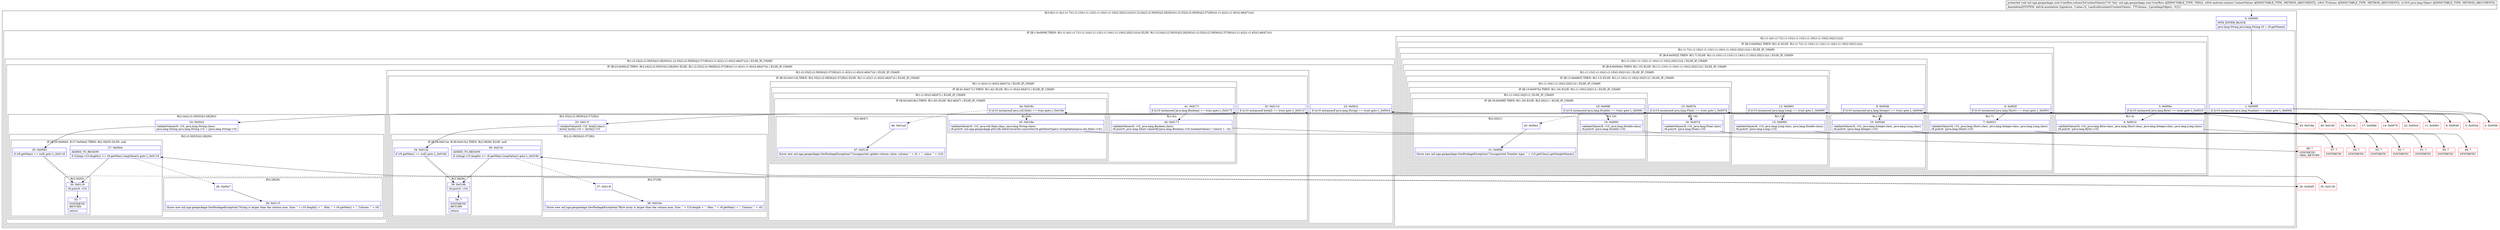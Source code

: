 digraph "CFG formil.nga.geopackage.user.UserRow.columnToContentValue(Landroid\/content\/ContentValues;Lmil\/nga\/geopackage\/user\/UserColumn;Ljava\/lang\/Object;)V" {
subgraph cluster_Region_306646382 {
label = "R(2:0|(1:(1:4)(1:(1:7)(1:(1:10)(1:(1:13)(1:(1:16)(1:(1:19)(2:20|21)))))))(1:(2:24|(2:(2:30|55)|(2:28|29)))(1:(2:33|(2:(2:39|56)|(2:37|38)))(1:(1:42)(1:(1:45)(2:46|47))))))";
node [shape=record,color=blue];
Node_0 [shape=record,label="{0\:\ 0x0000|MTH_ENTER_BLOCK\l|java.lang.String java.lang.String r0 = r9.getName()\l}"];
subgraph cluster_IfRegion_913191091 {
label = "IF [B:1:0x0009] THEN: R(1:(1:4)(1:(1:7)(1:(1:10)(1:(1:13)(1:(1:16)(1:(1:19)(2:20|21))))))) ELSE: R(1:(2:24|(2:(2:30|55)|(2:28|29)))(1:(2:33|(2:(2:39|56)|(2:37|38)))(1:(1:42)(1:(1:45)(2:46|47)))))";
node [shape=record,color=blue];
Node_1 [shape=record,label="{1\:\ 0x0009|if ((r10 instanceof java.lang.Number) == true) goto L_0x000b\l}"];
subgraph cluster_Region_1342844195 {
label = "R(1:(1:4)(1:(1:7)(1:(1:10)(1:(1:13)(1:(1:16)(1:(1:19)(2:20|21)))))))";
node [shape=record,color=blue];
subgraph cluster_IfRegion_1408809577 {
label = "IF [B:3:0x000e] THEN: R(1:4) ELSE: R(1:(1:7)(1:(1:10)(1:(1:13)(1:(1:16)(1:(1:19)(2:20|21))))))";
node [shape=record,color=blue];
Node_3 [shape=record,label="{3\:\ 0x000e|if ((r10 instanceof java.lang.Byte) == true) goto L_0x0010\l}"];
subgraph cluster_Region_304199254 {
label = "R(1:4)";
node [shape=record,color=blue];
Node_4 [shape=record,label="{4\:\ 0x0010|validateValue(r9, r10, java.lang.Byte.class, java.lang.Short.class, java.lang.Integer.class, java.lang.Long.class)\lr8.put(r0, (java.lang.Byte) r10)\l}"];
}
subgraph cluster_Region_92152726 {
label = "R(1:(1:7)(1:(1:10)(1:(1:13)(1:(1:16)(1:(1:19)(2:20|21)))))) | ELSE_IF_CHAIN\l";
node [shape=record,color=blue];
subgraph cluster_IfRegion_1112694818 {
label = "IF [B:6:0x002f] THEN: R(1:7) ELSE: R(1:(1:10)(1:(1:13)(1:(1:16)(1:(1:19)(2:20|21))))) | ELSE_IF_CHAIN\l";
node [shape=record,color=blue];
Node_6 [shape=record,label="{6\:\ 0x002f|if ((r10 instanceof java.lang.Short) == true) goto L_0x0031\l}"];
subgraph cluster_Region_1070254024 {
label = "R(1:7)";
node [shape=record,color=blue];
Node_7 [shape=record,label="{7\:\ 0x0031|validateValue(r9, r10, java.lang.Short.class, java.lang.Integer.class, java.lang.Long.class)\lr8.put(r0, (java.lang.Short) r10)\l}"];
}
subgraph cluster_Region_1135619710 {
label = "R(1:(1:10)(1:(1:13)(1:(1:16)(1:(1:19)(2:20|21))))) | ELSE_IF_CHAIN\l";
node [shape=record,color=blue];
subgraph cluster_IfRegion_1435369363 {
label = "IF [B:9:0x004b] THEN: R(1:10) ELSE: R(1:(1:13)(1:(1:16)(1:(1:19)(2:20|21)))) | ELSE_IF_CHAIN\l";
node [shape=record,color=blue];
Node_9 [shape=record,label="{9\:\ 0x004b|if ((r10 instanceof java.lang.Integer) == true) goto L_0x004d\l}"];
subgraph cluster_Region_814851492 {
label = "R(1:10)";
node [shape=record,color=blue];
Node_10 [shape=record,label="{10\:\ 0x004d|validateValue(r9, r10, java.lang.Integer.class, java.lang.Long.class)\lr8.put(r0, (java.lang.Integer) r10)\l}"];
}
subgraph cluster_Region_555418663 {
label = "R(1:(1:13)(1:(1:16)(1:(1:19)(2:20|21)))) | ELSE_IF_CHAIN\l";
node [shape=record,color=blue];
subgraph cluster_IfRegion_1880699734 {
label = "IF [B:12:0x0063] THEN: R(1:13) ELSE: R(1:(1:16)(1:(1:19)(2:20|21))) | ELSE_IF_CHAIN\l";
node [shape=record,color=blue];
Node_12 [shape=record,label="{12\:\ 0x0063|if ((r10 instanceof java.lang.Long) == true) goto L_0x0065\l}"];
subgraph cluster_Region_446165669 {
label = "R(1:13)";
node [shape=record,color=blue];
Node_13 [shape=record,label="{13\:\ 0x0065|validateValue(r9, r10, java.lang.Long.class, java.lang.Double.class)\lr8.put(r0, (java.lang.Long) r10)\l}"];
}
subgraph cluster_Region_840446197 {
label = "R(1:(1:16)(1:(1:19)(2:20|21))) | ELSE_IF_CHAIN\l";
node [shape=record,color=blue];
subgraph cluster_IfRegion_139665474 {
label = "IF [B:15:0x007b] THEN: R(1:16) ELSE: R(1:(1:19)(2:20|21)) | ELSE_IF_CHAIN\l";
node [shape=record,color=blue];
Node_15 [shape=record,label="{15\:\ 0x007b|if ((r10 instanceof java.lang.Float) == true) goto L_0x007d\l}"];
subgraph cluster_Region_94069927 {
label = "R(1:16)";
node [shape=record,color=blue];
Node_16 [shape=record,label="{16\:\ 0x007d|validateValue(r9, r10, java.lang.Float.class)\lr8.put(r0, (java.lang.Float) r10)\l}"];
}
subgraph cluster_Region_1896884051 {
label = "R(1:(1:19)(2:20|21)) | ELSE_IF_CHAIN\l";
node [shape=record,color=blue];
subgraph cluster_IfRegion_1219111332 {
label = "IF [B:18:0x008f] THEN: R(1:19) ELSE: R(2:20|21) | ELSE_IF_CHAIN\l";
node [shape=record,color=blue];
Node_18 [shape=record,label="{18\:\ 0x008f|if ((r10 instanceof java.lang.Double) == true) goto L_0x0091\l}"];
subgraph cluster_Region_1812334427 {
label = "R(1:19)";
node [shape=record,color=blue];
Node_19 [shape=record,label="{19\:\ 0x0091|validateValue(r9, r10, java.lang.Double.class)\lr8.put(r0, (java.lang.Double) r10)\l}"];
}
subgraph cluster_Region_1002842076 {
label = "R(2:20|21)";
node [shape=record,color=blue];
Node_20 [shape=record,label="{20\:\ 0x00a1}"];
Node_21 [shape=record,label="{21\:\ 0x00bf|throw new mil.nga.geopackage.GeoPackageException(\"Unsupported Number type: \" + r10.getClass().getSimpleName())\l}"];
}
}
}
}
}
}
}
}
}
}
}
}
}
subgraph cluster_Region_705057238 {
label = "R(1:(2:24|(2:(2:30|55)|(2:28|29)))(1:(2:33|(2:(2:39|56)|(2:37|38)))(1:(1:42)(1:(1:45)(2:46|47))))) | ELSE_IF_CHAIN\l";
node [shape=record,color=blue];
subgraph cluster_IfRegion_1524416890 {
label = "IF [B:23:0x00c2] THEN: R(2:24|(2:(2:30|55)|(2:28|29))) ELSE: R(1:(2:33|(2:(2:39|56)|(2:37|38)))(1:(1:42)(1:(1:45)(2:46|47)))) | ELSE_IF_CHAIN\l";
node [shape=record,color=blue];
Node_23 [shape=record,label="{23\:\ 0x00c2|if ((r10 instanceof java.lang.String) == true) goto L_0x00c4\l}"];
subgraph cluster_Region_853838785 {
label = "R(2:24|(2:(2:30|55)|(2:28|29)))";
node [shape=record,color=blue];
Node_24 [shape=record,label="{24\:\ 0x00c4|validateValue(r9, r10, java.lang.String.class)\ljava.lang.String java.lang.String r10 = (java.lang.String) r10\l}"];
subgraph cluster_Region_1126315148 {
label = "R(2:(2:30|55)|(2:28|29))";
node [shape=record,color=blue];
subgraph cluster_IfRegion_558359049 {
label = "IF [B:25:0x00d3, B:27:0x00e4] THEN: R(2:30|55) ELSE: null";
node [shape=record,color=blue];
Node_25 [shape=record,label="{25\:\ 0x00d3|if (r9.getMax() == null) goto L_0x0116\l}"];
Node_27 [shape=record,label="{27\:\ 0x00e4|ADDED_TO_REGION\l|if (((long) r10.length()) \<= r9.getMax().longValue()) goto L_0x0116\l}"];
subgraph cluster_Region_1359422458 {
label = "R(2:30|55)";
node [shape=record,color=blue];
Node_30 [shape=record,label="{30\:\ 0x0116|r8.put(r0, r10)\l}"];
Node_55 [shape=record,label="{55\:\ ?|SYNTHETIC\lRETURN\l|return\l}"];
}
}
subgraph cluster_Region_1956704677 {
label = "R(2:28|29)";
node [shape=record,color=blue];
Node_28 [shape=record,label="{28\:\ 0x00e7}"];
Node_29 [shape=record,label="{29\:\ 0x0115|throw new mil.nga.geopackage.GeoPackageException(\"String is larger than the column max. Size: \" + r10.length() + \", Max: \" + r9.getMax() + \", Column: \" + r0)\l}"];
}
}
}
subgraph cluster_Region_1229984755 {
label = "R(1:(2:33|(2:(2:39|56)|(2:37|38)))(1:(1:42)(1:(1:45)(2:46|47)))) | ELSE_IF_CHAIN\l";
node [shape=record,color=blue];
subgraph cluster_IfRegion_1371567086 {
label = "IF [B:32:0x011d] THEN: R(2:33|(2:(2:39|56)|(2:37|38))) ELSE: R(1:(1:42)(1:(1:45)(2:46|47))) | ELSE_IF_CHAIN\l";
node [shape=record,color=blue];
Node_32 [shape=record,label="{32\:\ 0x011d|if ((r10 instanceof byte[]) == true) goto L_0x011f\l}"];
subgraph cluster_Region_914570359 {
label = "R(2:33|(2:(2:39|56)|(2:37|38)))";
node [shape=record,color=blue];
Node_33 [shape=record,label="{33\:\ 0x011f|validateValue(r9, r10, byte[].class)\lbyte[] byte[] r10 = (byte[]) r10\l}"];
subgraph cluster_Region_1831583677 {
label = "R(2:(2:39|56)|(2:37|38))";
node [shape=record,color=blue];
subgraph cluster_IfRegion_675011258 {
label = "IF [B:34:0x012e, B:36:0x013c] THEN: R(2:39|56) ELSE: null";
node [shape=record,color=blue];
Node_34 [shape=record,label="{34\:\ 0x012e|if (r9.getMax() == null) goto L_0x016b\l}"];
Node_36 [shape=record,label="{36\:\ 0x013c|ADDED_TO_REGION\l|if (((long) r10.length) \<= r9.getMax().longValue()) goto L_0x016b\l}"];
subgraph cluster_Region_708840906 {
label = "R(2:39|56)";
node [shape=record,color=blue];
Node_39 [shape=record,label="{39\:\ 0x016b|r8.put(r0, r10)\l}"];
Node_56 [shape=record,label="{56\:\ ?|SYNTHETIC\lRETURN\l|return\l}"];
}
}
subgraph cluster_Region_1990261510 {
label = "R(2:37|38)";
node [shape=record,color=blue];
Node_37 [shape=record,label="{37\:\ 0x013f}"];
Node_38 [shape=record,label="{38\:\ 0x016a|throw new mil.nga.geopackage.GeoPackageException(\"Byte array is larger than the column max. Size: \" + r10.length + \", Max: \" + r9.getMax() + \", Column: \" + r0)\l}"];
}
}
}
subgraph cluster_Region_1065312448 {
label = "R(1:(1:42)(1:(1:45)(2:46|47))) | ELSE_IF_CHAIN\l";
node [shape=record,color=blue];
subgraph cluster_IfRegion_1987654487 {
label = "IF [B:41:0x0171] THEN: R(1:42) ELSE: R(1:(1:45)(2:46|47)) | ELSE_IF_CHAIN\l";
node [shape=record,color=blue];
Node_41 [shape=record,label="{41\:\ 0x0171|if ((r10 instanceof java.lang.Boolean) == true) goto L_0x0173\l}"];
subgraph cluster_Region_516955867 {
label = "R(1:42)";
node [shape=record,color=blue];
Node_42 [shape=record,label="{42\:\ 0x0173|validateValue(r9, r10, java.lang.Boolean.class)\lr8.put(r0, java.lang.Short.valueOf(((java.lang.Boolean) r10).booleanValue() ? (short) 1 : 0))\l}"];
}
subgraph cluster_Region_611606901 {
label = "R(1:(1:45)(2:46|47)) | ELSE_IF_CHAIN\l";
node [shape=record,color=blue];
subgraph cluster_IfRegion_345170961 {
label = "IF [B:44:0x018c] THEN: R(1:45) ELSE: R(2:46|47) | ELSE_IF_CHAIN\l";
node [shape=record,color=blue];
Node_44 [shape=record,label="{44\:\ 0x018c|if ((r10 instanceof java.util.Date) == true) goto L_0x018e\l}"];
subgraph cluster_Region_1829693821 {
label = "R(1:45)";
node [shape=record,color=blue];
Node_45 [shape=record,label="{45\:\ 0x018e|validateValue(r9, r10, java.util.Date.class, java.lang.String.class)\lr8.put(r0, mil.nga.geopackage.p021db.DateConverter.converter(r9.getDataType()).stringValue((java.util.Date) r10))\l}"];
}
subgraph cluster_Region_1200260939 {
label = "R(2:46|47)";
node [shape=record,color=blue];
Node_46 [shape=record,label="{46\:\ 0x01ad}"];
Node_47 [shape=record,label="{47\:\ 0x01cb|throw new mil.nga.geopackage.GeoPackageException(\"Unsupported update column value. column: \" + r0 + \", value: \" + r10)\l}"];
}
}
}
}
}
}
}
}
}
}
}
Node_2 [shape=record,color=red,label="{2\:\ 0x000b}"];
Node_5 [shape=record,color=red,label="{5\:\ 0x002d}"];
Node_8 [shape=record,color=red,label="{8\:\ 0x0049}"];
Node_11 [shape=record,color=red,label="{11\:\ 0x0061}"];
Node_14 [shape=record,color=red,label="{14\:\ 0x0079}"];
Node_17 [shape=record,color=red,label="{17\:\ 0x008d}"];
Node_22 [shape=record,color=red,label="{22\:\ 0x00c0}"];
Node_26 [shape=record,color=red,label="{26\:\ 0x00d5}"];
Node_31 [shape=record,color=red,label="{31\:\ 0x011b}"];
Node_35 [shape=record,color=red,label="{35\:\ 0x0130}"];
Node_40 [shape=record,color=red,label="{40\:\ 0x016f}"];
Node_43 [shape=record,color=red,label="{43\:\ 0x018a}"];
Node_48 [shape=record,color=red,label="{48\:\ ?|SYNTHETIC\lORIG_RETURN\l}"];
Node_49 [shape=record,color=red,label="{49\:\ ?|SYNTHETIC\l}"];
Node_50 [shape=record,color=red,label="{50\:\ ?|SYNTHETIC\l}"];
Node_51 [shape=record,color=red,label="{51\:\ ?|SYNTHETIC\l}"];
Node_52 [shape=record,color=red,label="{52\:\ ?|SYNTHETIC\l}"];
Node_53 [shape=record,color=red,label="{53\:\ ?|SYNTHETIC\l}"];
Node_54 [shape=record,color=red,label="{54\:\ ?|SYNTHETIC\l}"];
Node_57 [shape=record,color=red,label="{57\:\ ?|SYNTHETIC\l}"];
MethodNode[shape=record,label="{protected void mil.nga.geopackage.user.UserRow.columnToContentValue((r7v0 'this' mil.nga.geopackage.user.UserRow A[IMMUTABLE_TYPE, THIS]), (r8v0 android.content.ContentValues A[IMMUTABLE_TYPE, METHOD_ARGUMENT]), (r9v0 TColumn A[IMMUTABLE_TYPE, METHOD_ARGUMENT]), (r10v0 java.lang.Object A[IMMUTABLE_TYPE, METHOD_ARGUMENT]))  | Annotation[SYSTEM, dalvik.annotation.Signature, \{value=[(, Landroid\/content\/ContentValues;, TTColumn;, Ljava\/lang\/Object;, )V]\}]\l}"];
MethodNode -> Node_0;
Node_0 -> Node_1;
Node_1 -> Node_2;
Node_1 -> Node_22[style=dashed];
Node_3 -> Node_4;
Node_3 -> Node_5[style=dashed];
Node_4 -> Node_49;
Node_6 -> Node_7;
Node_6 -> Node_8[style=dashed];
Node_7 -> Node_50;
Node_9 -> Node_10;
Node_9 -> Node_11[style=dashed];
Node_10 -> Node_51;
Node_12 -> Node_13;
Node_12 -> Node_14[style=dashed];
Node_13 -> Node_52;
Node_15 -> Node_16;
Node_15 -> Node_17[style=dashed];
Node_16 -> Node_53;
Node_18 -> Node_19;
Node_18 -> Node_20[style=dashed];
Node_19 -> Node_54;
Node_20 -> Node_21;
Node_23 -> Node_24;
Node_23 -> Node_31[style=dashed];
Node_24 -> Node_25;
Node_25 -> Node_26[style=dashed];
Node_25 -> Node_30;
Node_27 -> Node_28[style=dashed];
Node_27 -> Node_30;
Node_30 -> Node_55;
Node_28 -> Node_29;
Node_32 -> Node_33;
Node_32 -> Node_40[style=dashed];
Node_33 -> Node_34;
Node_34 -> Node_35[style=dashed];
Node_34 -> Node_39;
Node_36 -> Node_37[style=dashed];
Node_36 -> Node_39;
Node_39 -> Node_56;
Node_37 -> Node_38;
Node_41 -> Node_42;
Node_41 -> Node_43[style=dashed];
Node_42 -> Node_57;
Node_44 -> Node_45;
Node_44 -> Node_46[style=dashed];
Node_45 -> Node_48;
Node_46 -> Node_47;
Node_2 -> Node_3;
Node_5 -> Node_6;
Node_8 -> Node_9;
Node_11 -> Node_12;
Node_14 -> Node_15;
Node_17 -> Node_18;
Node_22 -> Node_23;
Node_26 -> Node_27;
Node_31 -> Node_32;
Node_35 -> Node_36;
Node_40 -> Node_41;
Node_43 -> Node_44;
}

